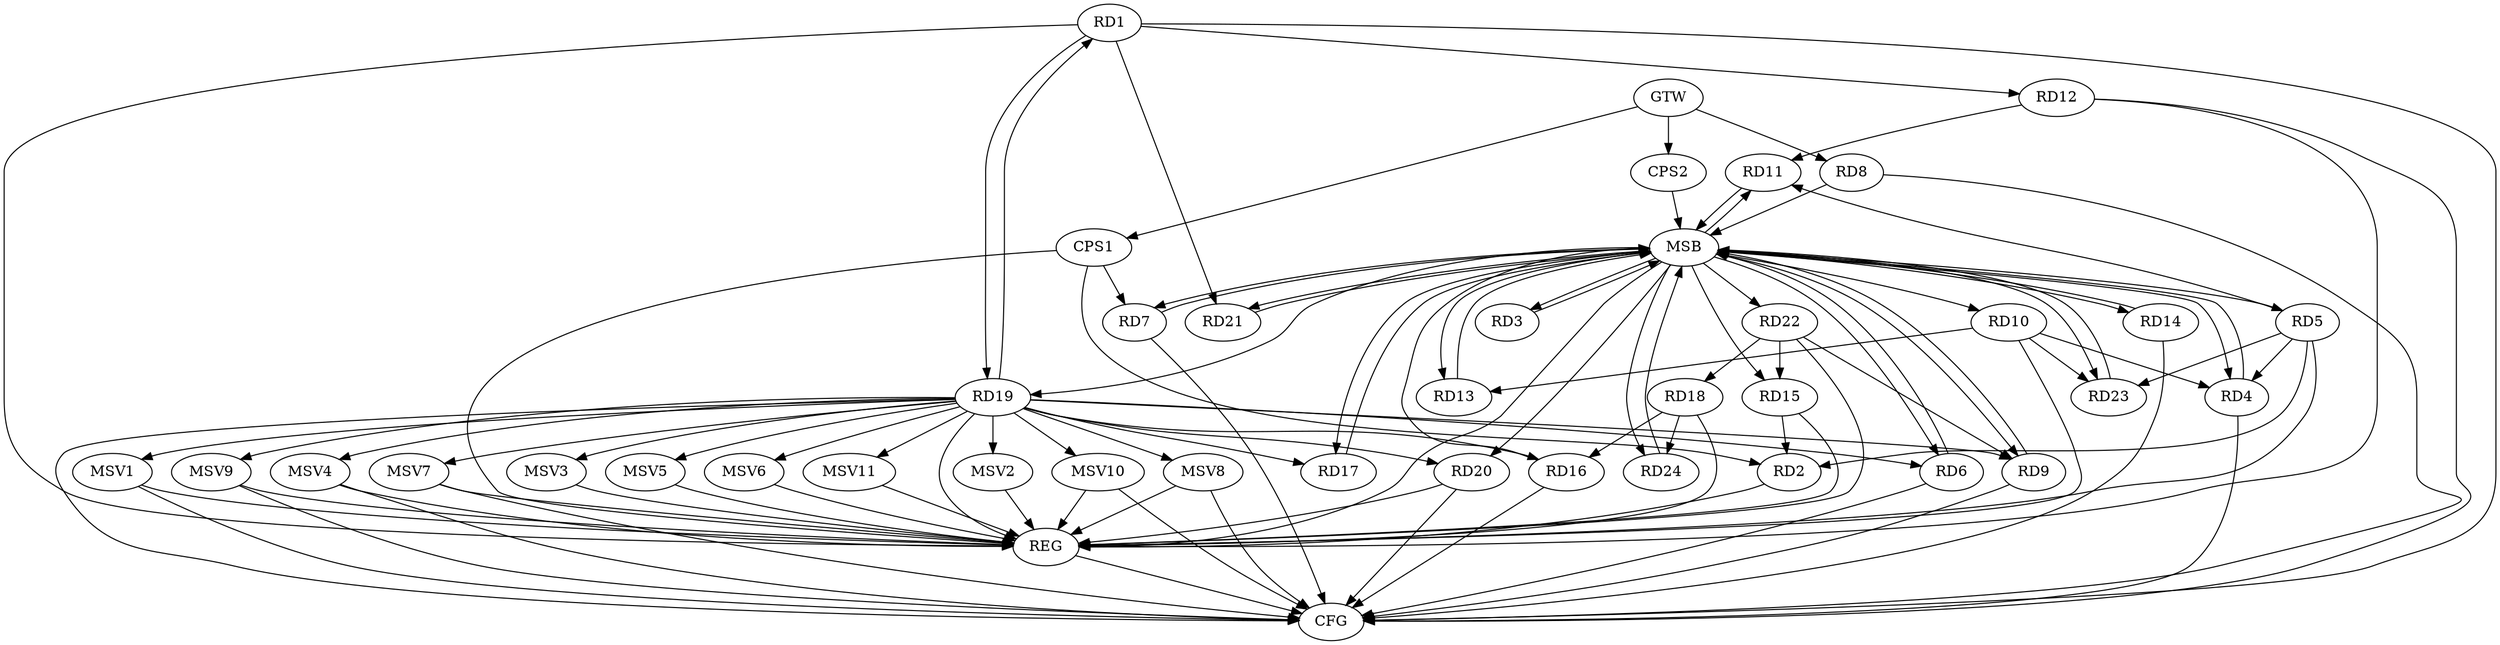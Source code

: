 strict digraph G {
  RD1 [ label="RD1" ];
  RD2 [ label="RD2" ];
  RD3 [ label="RD3" ];
  RD4 [ label="RD4" ];
  RD5 [ label="RD5" ];
  RD6 [ label="RD6" ];
  RD7 [ label="RD7" ];
  RD8 [ label="RD8" ];
  RD9 [ label="RD9" ];
  RD10 [ label="RD10" ];
  RD11 [ label="RD11" ];
  RD12 [ label="RD12" ];
  RD13 [ label="RD13" ];
  RD14 [ label="RD14" ];
  RD15 [ label="RD15" ];
  RD16 [ label="RD16" ];
  RD17 [ label="RD17" ];
  RD18 [ label="RD18" ];
  RD19 [ label="RD19" ];
  RD20 [ label="RD20" ];
  RD21 [ label="RD21" ];
  RD22 [ label="RD22" ];
  RD23 [ label="RD23" ];
  RD24 [ label="RD24" ];
  CPS1 [ label="CPS1" ];
  CPS2 [ label="CPS2" ];
  GTW [ label="GTW" ];
  REG [ label="REG" ];
  MSB [ label="MSB" ];
  CFG [ label="CFG" ];
  MSV1 [ label="MSV1" ];
  MSV2 [ label="MSV2" ];
  MSV3 [ label="MSV3" ];
  MSV4 [ label="MSV4" ];
  MSV5 [ label="MSV5" ];
  MSV6 [ label="MSV6" ];
  MSV7 [ label="MSV7" ];
  MSV8 [ label="MSV8" ];
  MSV9 [ label="MSV9" ];
  MSV10 [ label="MSV10" ];
  MSV11 [ label="MSV11" ];
  RD1 -> RD12;
  RD1 -> RD19;
  RD19 -> RD1;
  RD1 -> RD21;
  RD5 -> RD2;
  RD15 -> RD2;
  RD5 -> RD4;
  RD10 -> RD4;
  RD5 -> RD11;
  RD5 -> RD23;
  RD19 -> RD6;
  RD19 -> RD9;
  RD22 -> RD9;
  RD10 -> RD13;
  RD10 -> RD23;
  RD12 -> RD11;
  RD22 -> RD15;
  RD18 -> RD16;
  RD19 -> RD16;
  RD19 -> RD17;
  RD22 -> RD18;
  RD18 -> RD24;
  RD19 -> RD20;
  CPS1 -> RD2;
  CPS1 -> RD7;
  GTW -> RD8;
  GTW -> CPS1;
  GTW -> CPS2;
  RD1 -> REG;
  RD2 -> REG;
  RD5 -> REG;
  RD10 -> REG;
  RD12 -> REG;
  RD15 -> REG;
  RD18 -> REG;
  RD19 -> REG;
  RD20 -> REG;
  RD22 -> REG;
  CPS1 -> REG;
  RD3 -> MSB;
  MSB -> RD4;
  MSB -> RD19;
  MSB -> RD22;
  MSB -> RD24;
  MSB -> REG;
  RD4 -> MSB;
  MSB -> RD3;
  MSB -> RD5;
  MSB -> RD11;
  MSB -> RD13;
  RD6 -> MSB;
  RD7 -> MSB;
  RD8 -> MSB;
  MSB -> RD9;
  MSB -> RD20;
  RD9 -> MSB;
  MSB -> RD6;
  RD11 -> MSB;
  RD13 -> MSB;
  MSB -> RD7;
  MSB -> RD15;
  MSB -> RD21;
  RD14 -> MSB;
  RD16 -> MSB;
  RD17 -> MSB;
  RD21 -> MSB;
  MSB -> RD10;
  RD23 -> MSB;
  RD24 -> MSB;
  CPS2 -> MSB;
  MSB -> RD14;
  MSB -> RD17;
  MSB -> RD23;
  RD12 -> CFG;
  RD6 -> CFG;
  RD14 -> CFG;
  RD9 -> CFG;
  RD20 -> CFG;
  RD19 -> CFG;
  RD7 -> CFG;
  RD16 -> CFG;
  RD8 -> CFG;
  RD4 -> CFG;
  RD1 -> CFG;
  REG -> CFG;
  RD19 -> MSV1;
  RD19 -> MSV2;
  RD19 -> MSV3;
  RD19 -> MSV4;
  MSV1 -> REG;
  MSV1 -> CFG;
  MSV2 -> REG;
  MSV3 -> REG;
  MSV4 -> REG;
  MSV4 -> CFG;
  RD19 -> MSV5;
  RD19 -> MSV6;
  RD19 -> MSV7;
  MSV5 -> REG;
  MSV6 -> REG;
  MSV7 -> REG;
  MSV7 -> CFG;
  RD19 -> MSV8;
  MSV8 -> REG;
  MSV8 -> CFG;
  RD19 -> MSV9;
  RD19 -> MSV10;
  RD19 -> MSV11;
  MSV9 -> REG;
  MSV9 -> CFG;
  MSV10 -> REG;
  MSV10 -> CFG;
  MSV11 -> REG;
}

